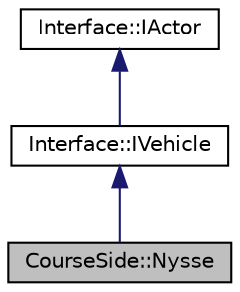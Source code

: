 digraph "CourseSide::Nysse"
{
 // LATEX_PDF_SIZE
  edge [fontname="Helvetica",fontsize="10",labelfontname="Helvetica",labelfontsize="10"];
  node [fontname="Helvetica",fontsize="10",shape=record];
  Node1 [label="CourseSide::Nysse",height=0.2,width=0.4,color="black", fillcolor="grey75", style="filled", fontcolor="black",tooltip=" "];
  Node2 -> Node1 [dir="back",color="midnightblue",fontsize="10",style="solid"];
  Node2 [label="Interface::IVehicle",height=0.2,width=0.4,color="black", fillcolor="white", style="filled",URL="$class_interface_1_1_i_vehicle.html",tooltip="VehicleIF is an interface that describes vehicles (nysse) in game."];
  Node3 -> Node2 [dir="back",color="midnightblue",fontsize="10",style="solid"];
  Node3 [label="Interface::IActor",height=0.2,width=0.4,color="black", fillcolor="white", style="filled",URL="$class_interface_1_1_i_actor.html",tooltip="ActorIF is an interface, which every single actor moving in the game implements."];
}
